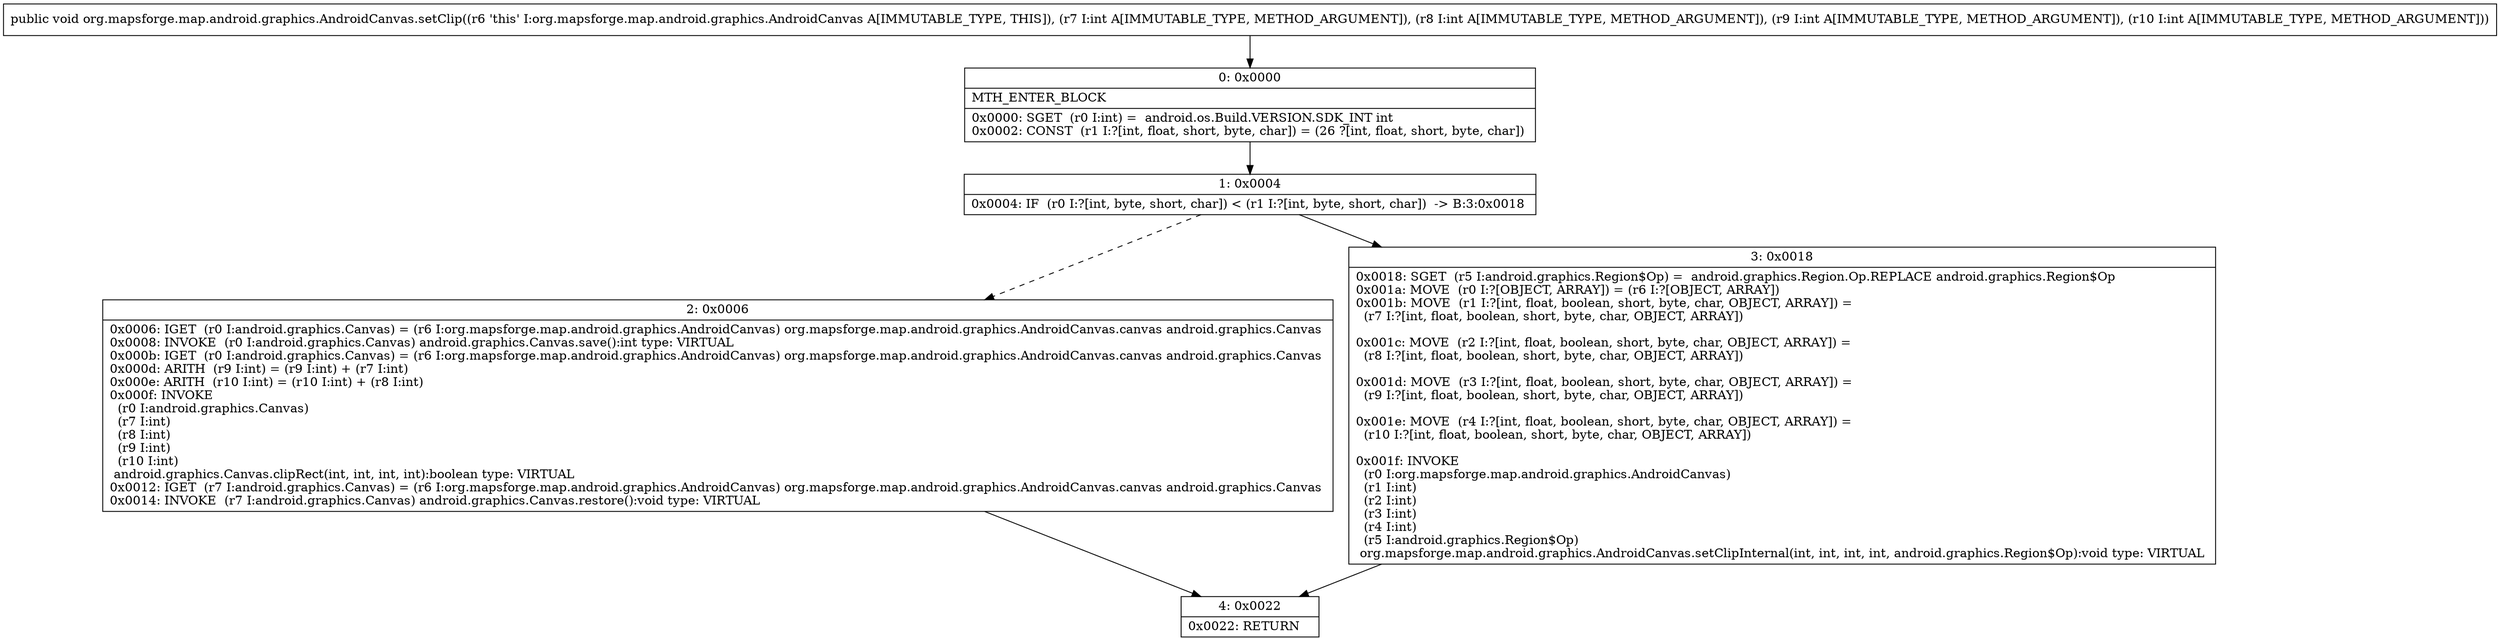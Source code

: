 digraph "CFG fororg.mapsforge.map.android.graphics.AndroidCanvas.setClip(IIII)V" {
Node_0 [shape=record,label="{0\:\ 0x0000|MTH_ENTER_BLOCK\l|0x0000: SGET  (r0 I:int) =  android.os.Build.VERSION.SDK_INT int \l0x0002: CONST  (r1 I:?[int, float, short, byte, char]) = (26 ?[int, float, short, byte, char]) \l}"];
Node_1 [shape=record,label="{1\:\ 0x0004|0x0004: IF  (r0 I:?[int, byte, short, char]) \< (r1 I:?[int, byte, short, char])  \-\> B:3:0x0018 \l}"];
Node_2 [shape=record,label="{2\:\ 0x0006|0x0006: IGET  (r0 I:android.graphics.Canvas) = (r6 I:org.mapsforge.map.android.graphics.AndroidCanvas) org.mapsforge.map.android.graphics.AndroidCanvas.canvas android.graphics.Canvas \l0x0008: INVOKE  (r0 I:android.graphics.Canvas) android.graphics.Canvas.save():int type: VIRTUAL \l0x000b: IGET  (r0 I:android.graphics.Canvas) = (r6 I:org.mapsforge.map.android.graphics.AndroidCanvas) org.mapsforge.map.android.graphics.AndroidCanvas.canvas android.graphics.Canvas \l0x000d: ARITH  (r9 I:int) = (r9 I:int) + (r7 I:int) \l0x000e: ARITH  (r10 I:int) = (r10 I:int) + (r8 I:int) \l0x000f: INVOKE  \l  (r0 I:android.graphics.Canvas)\l  (r7 I:int)\l  (r8 I:int)\l  (r9 I:int)\l  (r10 I:int)\l android.graphics.Canvas.clipRect(int, int, int, int):boolean type: VIRTUAL \l0x0012: IGET  (r7 I:android.graphics.Canvas) = (r6 I:org.mapsforge.map.android.graphics.AndroidCanvas) org.mapsforge.map.android.graphics.AndroidCanvas.canvas android.graphics.Canvas \l0x0014: INVOKE  (r7 I:android.graphics.Canvas) android.graphics.Canvas.restore():void type: VIRTUAL \l}"];
Node_3 [shape=record,label="{3\:\ 0x0018|0x0018: SGET  (r5 I:android.graphics.Region$Op) =  android.graphics.Region.Op.REPLACE android.graphics.Region$Op \l0x001a: MOVE  (r0 I:?[OBJECT, ARRAY]) = (r6 I:?[OBJECT, ARRAY]) \l0x001b: MOVE  (r1 I:?[int, float, boolean, short, byte, char, OBJECT, ARRAY]) = \l  (r7 I:?[int, float, boolean, short, byte, char, OBJECT, ARRAY])\l \l0x001c: MOVE  (r2 I:?[int, float, boolean, short, byte, char, OBJECT, ARRAY]) = \l  (r8 I:?[int, float, boolean, short, byte, char, OBJECT, ARRAY])\l \l0x001d: MOVE  (r3 I:?[int, float, boolean, short, byte, char, OBJECT, ARRAY]) = \l  (r9 I:?[int, float, boolean, short, byte, char, OBJECT, ARRAY])\l \l0x001e: MOVE  (r4 I:?[int, float, boolean, short, byte, char, OBJECT, ARRAY]) = \l  (r10 I:?[int, float, boolean, short, byte, char, OBJECT, ARRAY])\l \l0x001f: INVOKE  \l  (r0 I:org.mapsforge.map.android.graphics.AndroidCanvas)\l  (r1 I:int)\l  (r2 I:int)\l  (r3 I:int)\l  (r4 I:int)\l  (r5 I:android.graphics.Region$Op)\l org.mapsforge.map.android.graphics.AndroidCanvas.setClipInternal(int, int, int, int, android.graphics.Region$Op):void type: VIRTUAL \l}"];
Node_4 [shape=record,label="{4\:\ 0x0022|0x0022: RETURN   \l}"];
MethodNode[shape=record,label="{public void org.mapsforge.map.android.graphics.AndroidCanvas.setClip((r6 'this' I:org.mapsforge.map.android.graphics.AndroidCanvas A[IMMUTABLE_TYPE, THIS]), (r7 I:int A[IMMUTABLE_TYPE, METHOD_ARGUMENT]), (r8 I:int A[IMMUTABLE_TYPE, METHOD_ARGUMENT]), (r9 I:int A[IMMUTABLE_TYPE, METHOD_ARGUMENT]), (r10 I:int A[IMMUTABLE_TYPE, METHOD_ARGUMENT])) }"];
MethodNode -> Node_0;
Node_0 -> Node_1;
Node_1 -> Node_2[style=dashed];
Node_1 -> Node_3;
Node_2 -> Node_4;
Node_3 -> Node_4;
}


